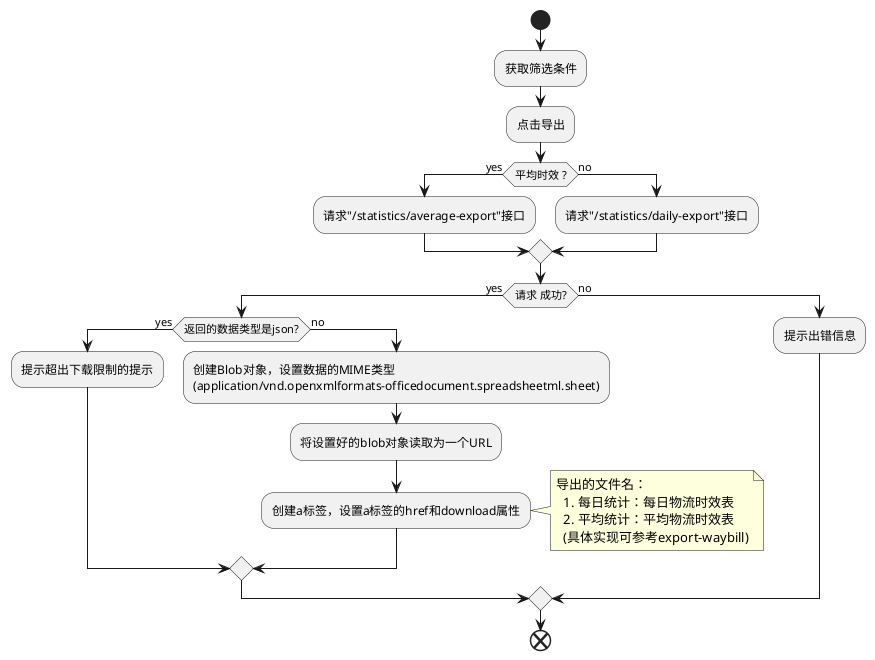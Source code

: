 @startuml

start
:获取筛选条件;
:点击导出;
 if(平均时效 ?) then (yes)
  :请求"/statistics/average-export"接口;
else (no)
  :请求"/statistics/daily-export"接口;
endif
if(请求 成功?) then (yes)
  if(返回的数据类型是json?) then (yes)
    :提示超出下载限制的提示;
  else (no)
    :创建Blob对象，设置数据的MIME类型
    (application/vnd.openxmlformats-officedocument.spreadsheetml.sheet);
    :将设置好的blob对象读取为一个URL;
    :创建a标签，设置a标签的href和download属性;
    note right
        导出的文件名：
          1. 每日统计：每日物流时效表
          2. 平均统计：平均物流时效表
          (具体实现可参考export-waybill)
    end note
  endif
else (no)
  :提示出错信息;
endif
end

@enduml